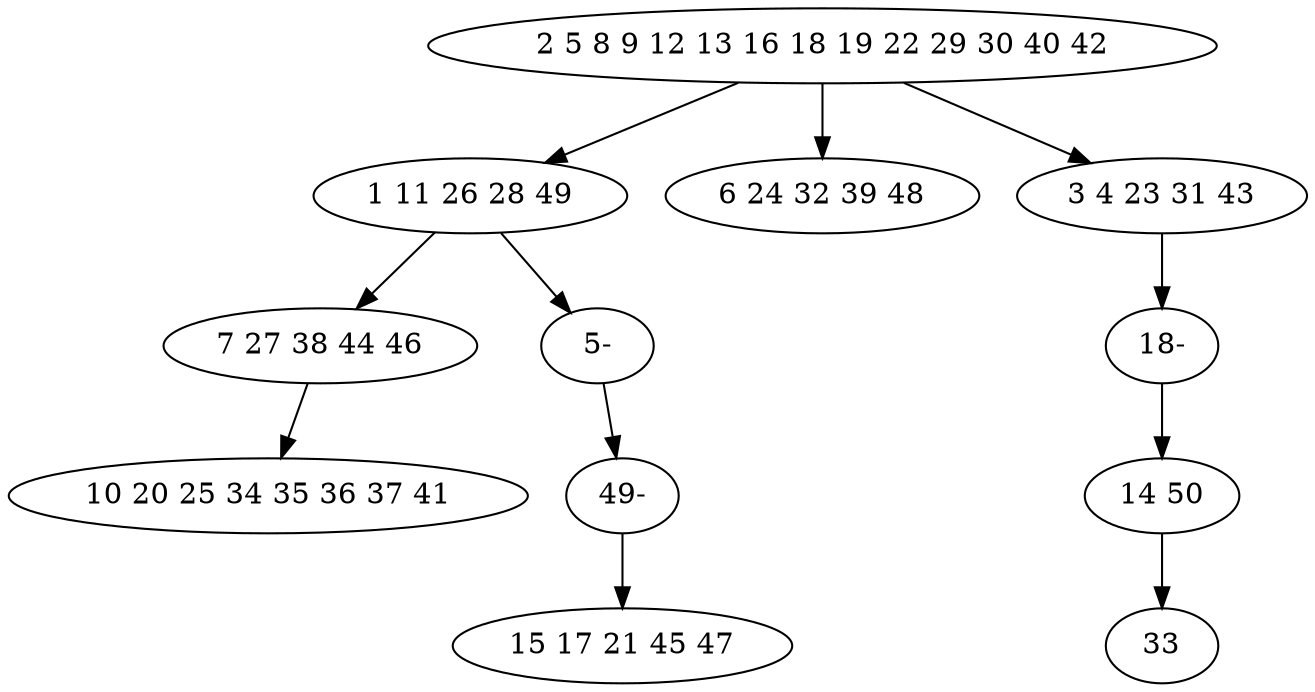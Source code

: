 digraph true_tree {
	"0" -> "1"
	"0" -> "2"
	"0" -> "3"
	"3" -> "10"
	"1" -> "5"
	"1" -> "9"
	"5" -> "7"
	"4" -> "8"
	"9" -> "11"
	"10" -> "4"
	"11" -> "6"
	"0" [label="2 5 8 9 12 13 16 18 19 22 29 30 40 42"];
	"1" [label="1 11 26 28 49"];
	"2" [label="6 24 32 39 48"];
	"3" [label="3 4 23 31 43"];
	"4" [label="14 50"];
	"5" [label="7 27 38 44 46"];
	"6" [label="15 17 21 45 47"];
	"7" [label="10 20 25 34 35 36 37 41"];
	"8" [label="33"];
	"9" [label="5-"];
	"10" [label="18-"];
	"11" [label="49-"];
}
